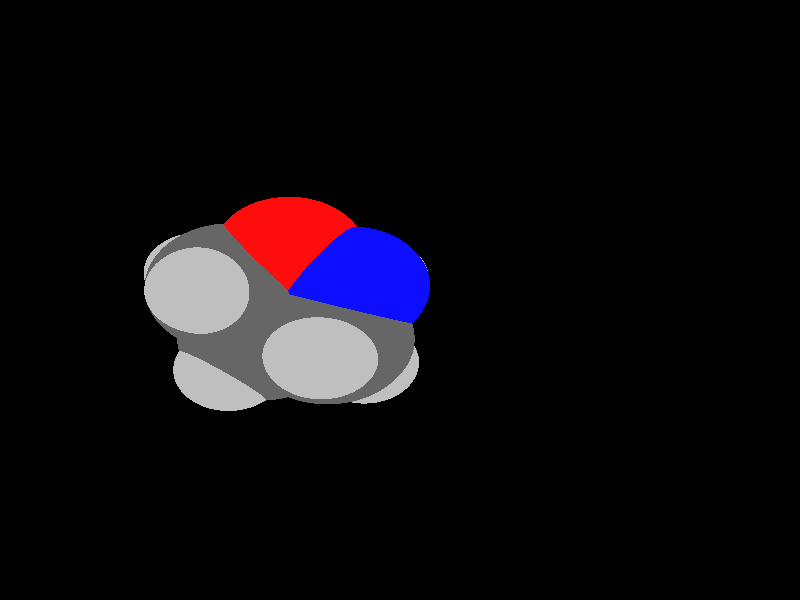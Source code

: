 global_settings {
	ambient_light rgb <0.200000002980232, 0.200000002980232, 0.200000002980232>
	max_trace_level 15
}

background { color rgb <0,0,0> }

camera {
	perspective
	location <-3.06998233055599, 1.25887230630302, -22.2626716395971>
	angle 40
	up <-0.989221939802295, -0.0373322678854237, 0.141584799990376>
	right <0.0155762333076707, -0.988294614025379, -0.151760129297426> * 1
	direction <0.145593045059607, -0.147919091610777, 0.978224211296834> }

light_source {
	<-20.4512348511131, -16.568557086271, -24.7846925551025>
	color rgb <1, 1, 1>
	fade_distance 49.5434759412863
	fade_power 0
	spotlight
	area_light <20, 0, 0>, <0, 0, 20>, 20, 20
	circular
	orient
	point_at <20.4512348511131, 16.568557086271, 24.7846925551025>
}

light_source {
	<-15.6587063085717, 17.105964376368, 17.5787577444704>
	color rgb <0.300000011920929, 0.300000011920929, 0.300000011920929> shadowless
	fade_distance 49.5434759412863
	fade_power 0
	parallel
	point_at <15.6587063085717, -17.105964376368, -17.5787577444704>
}

#default {
	finish {ambient 0.5 diffuse 1 specular 0.2 roughness .01 metallic 1}
}

union {
cylinder {
	<-1.11639790326819, 0.150725538257103, -0.502521536902288>, 	<-0.718749577961161, -0.414941927022129, -0.710051145610673>, 0.075
	pigment { rgbt <1, 0.0500000007450581, 0.0500000007450581, 0> }
}
cylinder {
	<-0.718749577961161, -0.414941927022129, -0.710051145610673>, 	<-0.306229155517559, -1.00176542630235, -0.925342387659377>, 0.075
	pigment { rgbt <0.0500000007450581, 0.0500000007450581, 1, 0> }
}
cylinder {
	<-0.306229155517559, -1.00176542630235, -0.925342387659377>, 	<0.365531947699484, -0.757235707976497, -0.992017980978562>, 0.075
	pigment { rgbt <0.0500000007450581, 0.0500000007450581, 1, 0> }
}
cylinder {
	<0.365531947699484, -0.757235707976497, -0.992017980978562>, 	<1.0625547671014, -0.50351039866818, -1.06120092387012>, 0.075
	pigment { rgbt <0.400000005960464, 0.400000005960464, 0.400000005960464, 0> }
}
cylinder {
	<1.0625547671014, -0.50351039866818, -1.06120092387012>, 	<1.08566185377147, 0.124118364540795, -0.647949032792371>, 0.075
	pigment { rgbt <0.400000005960464, 0.400000005960464, 0.400000005960464, 0> }
}
cylinder {
	<1.08566185377147, 0.124118364540795, -0.647949032792371>, 	<1.10876894044154, 0.75174712774977, -0.234697141714624>, 0.075
	pigment { rgbt <0.400000005960464, 0.400000005960464, 0.400000005960464, 0> }
}
cylinder {
	<1.10876894044154, 0.75174712774977, -0.234697141714624>, 	<0.41925030987301, 1.02668195806606, -0.345639632099618>, 0.075
	pigment { rgbt <0.400000005960464, 0.400000005960464, 0.400000005960464, 0> }
}
cylinder {
	<0.41925030987301, 1.02668195806606, -0.345639632099618>, 	<-0.270268320695516, 1.30161678838236, -0.456582122484613>, 0.075
	pigment { rgbt <0.400000005960464, 0.400000005960464, 0.400000005960464, 0> }
}
cylinder {
	<-1.11639790326819, 0.150725538257103, -0.502521536902288>, 	<-0.709317991436075, 0.704428798701968, -0.480419706218263>, 0.075
	pigment { rgbt <1, 0.0500000007450581, 0.0500000007450581, 0> }
}
cylinder {
	<-0.709317991436075, 0.704428798701968, -0.480419706218263>, 	<-0.270268320695516, 1.30161678838236, -0.456582122484613>, 0.075
	pigment { rgbt <0.400000005960464, 0.400000005960464, 0.400000005960464, 0> }
}
cylinder {
	<1.10876894044154, 0.75174712774977, -0.234697141714624>, 	<1.59126887648114, 1.17600501049722, -0.417493431568803>, 0.075
	pigment { rgbt <0.400000005960464, 0.400000005960464, 0.400000005960464, 0> }
}
cylinder {
	<1.59126887648114, 1.17600501049722, -0.417493431568803>, 	<1.89824693930801, 1.44592807837126, -0.533792827195602>, 0.075
	pigment { rgbt <0.75, 0.75, 0.75, 0> }
}
cylinder {
	<1.10876894044154, 0.75174712774977, -0.234697141714624>, 	<1.19334920252841, 0.596484305794642, 0.411363700537356>, 0.075
	pigment { rgbt <0.400000005960464, 0.400000005960464, 0.400000005960464, 0> }
}
cylinder {
	<1.19334920252841, 0.596484305794642, 0.411363700537356>, 	<1.24724496429185, 0.497548598380823, 0.823042978652243>, 0.075
	pigment { rgbt <0.75, 0.75, 0.75, 0> }
}
cylinder {
	<-0.270268320695516, 1.30161678838236, -0.456582122484613>, 	<-0.321280680811501, 1.62681236414959, -1.03924059750677>, 0.075
	pigment { rgbt <0.400000005960464, 0.400000005960464, 0.400000005960464, 0> }
}
cylinder {
	<-0.321280680811501, 1.62681236414959, -1.03924059750677>, 	<-0.353769770402721, 1.83392507510333, -1.410327984035>, 0.075
	pigment { rgbt <0.75, 0.75, 0.75, 0> }
}
cylinder {
	<-0.270268320695516, 1.30161678838236, -0.456582122484613>, 	<-0.465964136882018, 1.70661805419026, 0.0375701070207066>, 0.075
	pigment { rgbt <0.400000005960464, 0.400000005960464, 0.400000005960464, 0> }
}
cylinder {
	<-0.465964136882018, 1.70661805419026, 0.0375701070207066>, 	<-0.590493952747789, 1.96433809153841, 0.352020805809851>, 0.075
	pigment { rgbt <0.75, 0.75, 0.75, 0> }
}
cylinder {
	<1.0625547671014, -0.50351039866818, -1.06120092387012>, 	<1.18105090788433, -0.367367338060144, -1.70575430672694>, 0.075
	pigment { rgbt <0.400000005960464, 0.400000005960464, 0.400000005960464, 0> }
}
cylinder {
	<1.18105090788433, -0.367367338060144, -1.70575430672694>, 	<1.2565281591951, -0.280649712221569, -2.11630875465792>, 0.075
	pigment { rgbt <0.75, 0.75, 0.75, 0> }
}
cylinder {
	<1.0625547671014, -0.50351039866818, -1.06120092387012>, 	<1.51138007814051, -0.957033147057689, -0.861657444047177>, 0.075
	pigment { rgbt <0.400000005960464, 0.400000005960464, 0.400000005960464, 0> }
}
cylinder {
	<1.51138007814051, -0.957033147057689, -0.861657444047177>, 	<1.79706678364249, -1.24570986976219, -0.734643842200536>, 0.075
	pigment { rgbt <0.75, 0.75, 0.75, 0> }
}
cylinder {
	<-0.306229155517559, -1.00176542630235, -0.925342387659377>, 	<-0.347831113247134, -1.35610077609633, -0.419682828809024>, 0.075
	pigment { rgbt <0.0500000007450581, 0.0500000007450581, 1, 0> }
}
cylinder {
	<-0.347831113247134, -1.35610077609633, -0.419682828809024>, 	<-0.374912562530055, -1.58676094999892, -0.0905157788724552>, 0.075
	pigment { rgbt <0.75, 0.75, 0.75, 0> }
}
sphere {
	<-1.11639790326819, 0.150725538257103, -0.502521536902288>, 0.3564
	pigment { rgbt <1, 0.0500000007450581, 0.0500000007450581,0> }
}
sphere {
	<-0.306229155517559, -1.00176542630235, -0.925342387659377>, 0.3834
	pigment { rgbt <0.0500000007450581, 0.0500000007450581, 1,0> }
}
sphere {
	<1.0625547671014, -0.50351039866818, -1.06120092387012>, 0.4104
	pigment { rgbt <0.400000005960464, 0.400000005960464, 0.400000005960464,0> }
}
sphere {
	<1.10876894044154, 0.75174712774977, -0.234697141714624>, 0.4104
	pigment { rgbt <0.400000005960464, 0.400000005960464, 0.400000005960464,0> }
}
sphere {
	<-0.270268320695516, 1.30161678838236, -0.456582122484613>, 0.4104
	pigment { rgbt <0.400000005960464, 0.400000005960464, 0.400000005960464,0> }
}
sphere {
	<1.89824693930801, 1.44592807837126, -0.533792827195602>, 0.1674
	pigment { rgbt <0.75, 0.75, 0.75,0> }
}
sphere {
	<1.24724496429185, 0.497548598380823, 0.823042978652243>, 0.1674
	pigment { rgbt <0.75, 0.75, 0.75,0> }
}
sphere {
	<-0.353769770402721, 1.83392507510333, -1.410327984035>, 0.1674
	pigment { rgbt <0.75, 0.75, 0.75,0> }
}
sphere {
	<-0.590493952747789, 1.96433809153841, 0.352020805809851>, 0.1674
	pigment { rgbt <0.75, 0.75, 0.75,0> }
}
sphere {
	<1.2565281591951, -0.280649712221569, -2.11630875465792>, 0.1674
	pigment { rgbt <0.75, 0.75, 0.75,0> }
}
sphere {
	<1.79706678364249, -1.24570986976219, -0.734643842200536>, 0.1674
	pigment { rgbt <0.75, 0.75, 0.75,0> }
}
sphere {
	<-0.374912562530055, -1.58676094999892, -0.0905157788724552>, 0.1674
	pigment { rgbt <0.75, 0.75, 0.75,0> }
}
}
merge {
}
union {
}
merge {
sphere {
	<-1.11639790326819, 0.150725538257103, -0.502521536902288>, 1.519848
	pigment { rgbt <0, 0, 0,0> }
}
sphere {
	<-0.306229155517559, -1.00176542630235, -0.925342387659377>, 1.549845
	pigment { rgbt <0, 0, 0,0> }
}
sphere {
	<1.0625547671014, -0.50351039866818, -1.06120092387012>, 1.69983
	pigment { rgbt <0, 0, 0,0> }
}
sphere {
	<1.10876894044154, 0.75174712774977, -0.234697141714624>, 1.69983
	pigment { rgbt <0, 0, 0,0> }
}
sphere {
	<-0.270268320695516, 1.30161678838236, -0.456582122484613>, 1.69983
	pigment { rgbt <0, 0, 0,0> }
}
sphere {
	<1.89824693930801, 1.44592807837126, -0.533792827195602>, 1.09989
	pigment { rgbt <0, 0, 0,0> }
}
sphere {
	<1.24724496429185, 0.497548598380823, 0.823042978652243>, 1.09989
	pigment { rgbt <0, 0, 0,0> }
}
sphere {
	<-0.353769770402721, 1.83392507510333, -1.410327984035>, 1.09989
	pigment { rgbt <0, 0, 0,0> }
}
sphere {
	<-0.590493952747789, 1.96433809153841, 0.352020805809851>, 1.09989
	pigment { rgbt <0, 0, 0,0> }
}
sphere {
	<1.2565281591951, -0.280649712221569, -2.11630875465792>, 1.09989
	pigment { rgbt <0, 0, 0,0> }
}
sphere {
	<1.79706678364249, -1.24570986976219, -0.734643842200536>, 1.09989
	pigment { rgbt <0, 0, 0,0> }
}
sphere {
	<-0.374912562530055, -1.58676094999892, -0.0905157788724552>, 1.09989
	pigment { rgbt <0, 0, 0,0> }
}
sphere {
	<-1.11639790326819, 0.150725538257103, -0.502521536902288>, 1.52
	pigment { rgbt <1, 0.0500000007450581, 0.0500000007450581,0.350000023841858> }
}
sphere {
	<-0.306229155517559, -1.00176542630235, -0.925342387659377>, 1.55
	pigment { rgbt <0.0500000007450581, 0.0500000007450581, 1,0.350000023841858> }
}
sphere {
	<1.0625547671014, -0.50351039866818, -1.06120092387012>, 1.7
	pigment { rgbt <0.400000005960464, 0.400000005960464, 0.400000005960464,0.350000023841858> }
}
sphere {
	<1.10876894044154, 0.75174712774977, -0.234697141714624>, 1.7
	pigment { rgbt <0.400000005960464, 0.400000005960464, 0.400000005960464,0.350000023841858> }
}
sphere {
	<-0.270268320695516, 1.30161678838236, -0.456582122484613>, 1.7
	pigment { rgbt <0.400000005960464, 0.400000005960464, 0.400000005960464,0.350000023841858> }
}
sphere {
	<1.89824693930801, 1.44592807837126, -0.533792827195602>, 1.1
	pigment { rgbt <0.75, 0.75, 0.75,0.350000023841858> }
}
sphere {
	<1.24724496429185, 0.497548598380823, 0.823042978652243>, 1.1
	pigment { rgbt <0.75, 0.75, 0.75,0.350000023841858> }
}
sphere {
	<-0.353769770402721, 1.83392507510333, -1.410327984035>, 1.1
	pigment { rgbt <0.75, 0.75, 0.75,0.350000023841858> }
}
sphere {
	<-0.590493952747789, 1.96433809153841, 0.352020805809851>, 1.1
	pigment { rgbt <0.75, 0.75, 0.75,0.350000023841858> }
}
sphere {
	<1.2565281591951, -0.280649712221569, -2.11630875465792>, 1.1
	pigment { rgbt <0.75, 0.75, 0.75,0.350000023841858> }
}
sphere {
	<1.79706678364249, -1.24570986976219, -0.734643842200536>, 1.1
	pigment { rgbt <0.75, 0.75, 0.75,0.350000023841858> }
}
sphere {
	<-0.374912562530055, -1.58676094999892, -0.0905157788724552>, 1.1
	pigment { rgbt <0.75, 0.75, 0.75,0.350000023841858> }
}
}
